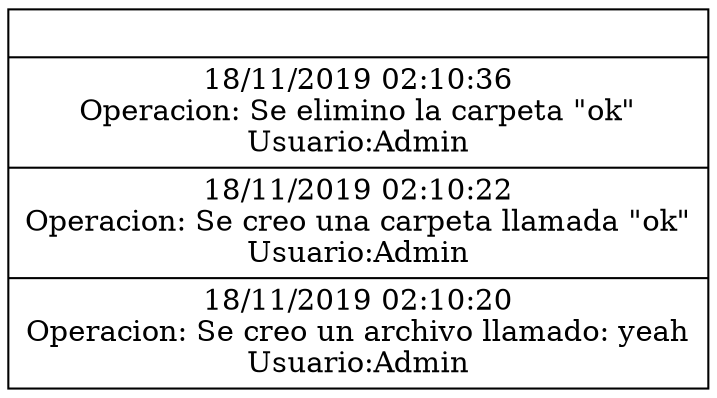digraph stack{
    node [shape=record];
    pila[label="{|18/11/2019 02:10:36\nOperacion: Se elimino la carpeta \"ok\"\nUsuario:Admin|18/11/2019 02:10:22\nOperacion: Se creo una carpeta llamada \"ok\"\nUsuario:Admin|18/11/2019 02:10:20\nOperacion: Se creo un archivo llamado: yeah\nUsuario:Admin}"];
}